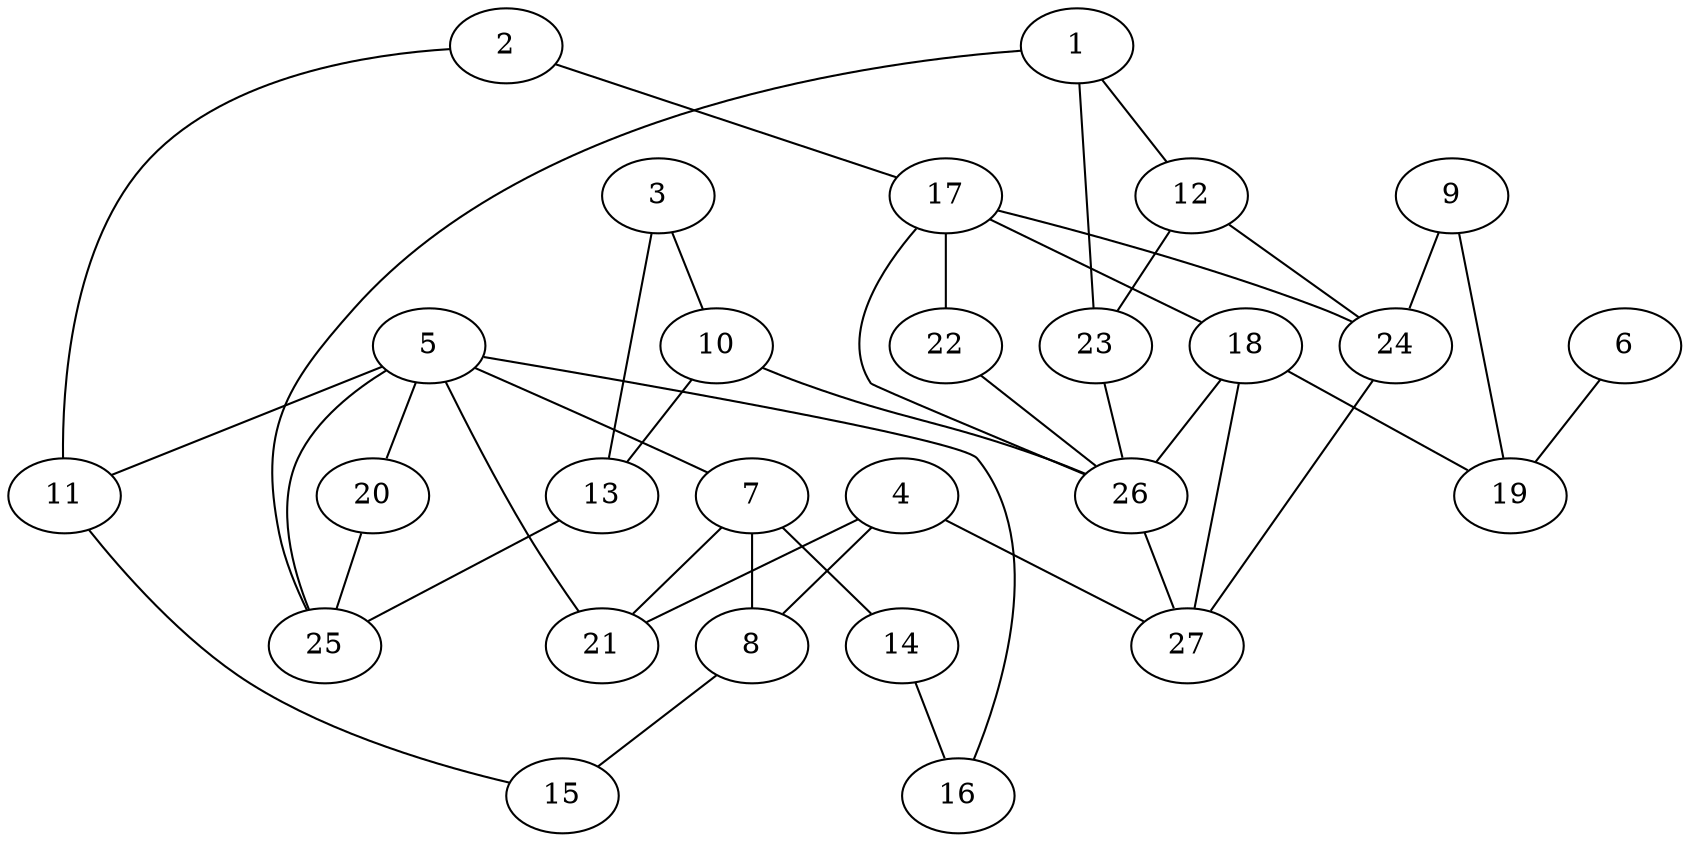 graph generated_Graph {
1 -- 12;
1 -- 25;
1 -- 23;
2 -- 17;
2 -- 11;
3 -- 10;
3 -- 13;
4 -- 21;
4 -- 8;
4 -- 27;
5 -- 21;
5 -- 7;
5 -- 16;
5 -- 20;
5 -- 25;
5 -- 11;
6 -- 19;
7 -- 8;
7 -- 21;
7 -- 14;
8 -- 15;
9 -- 19;
9 -- 24;
10 -- 26;
10 -- 13;
11 -- 15;
12 -- 23;
12 -- 24;
13 -- 25;
14 -- 16;
17 -- 26;
17 -- 18;
17 -- 22;
17 -- 24;
18 -- 19;
18 -- 27;
18 -- 26;
20 -- 25;
22 -- 26;
23 -- 26;
24 -- 27;
26 -- 27;
}